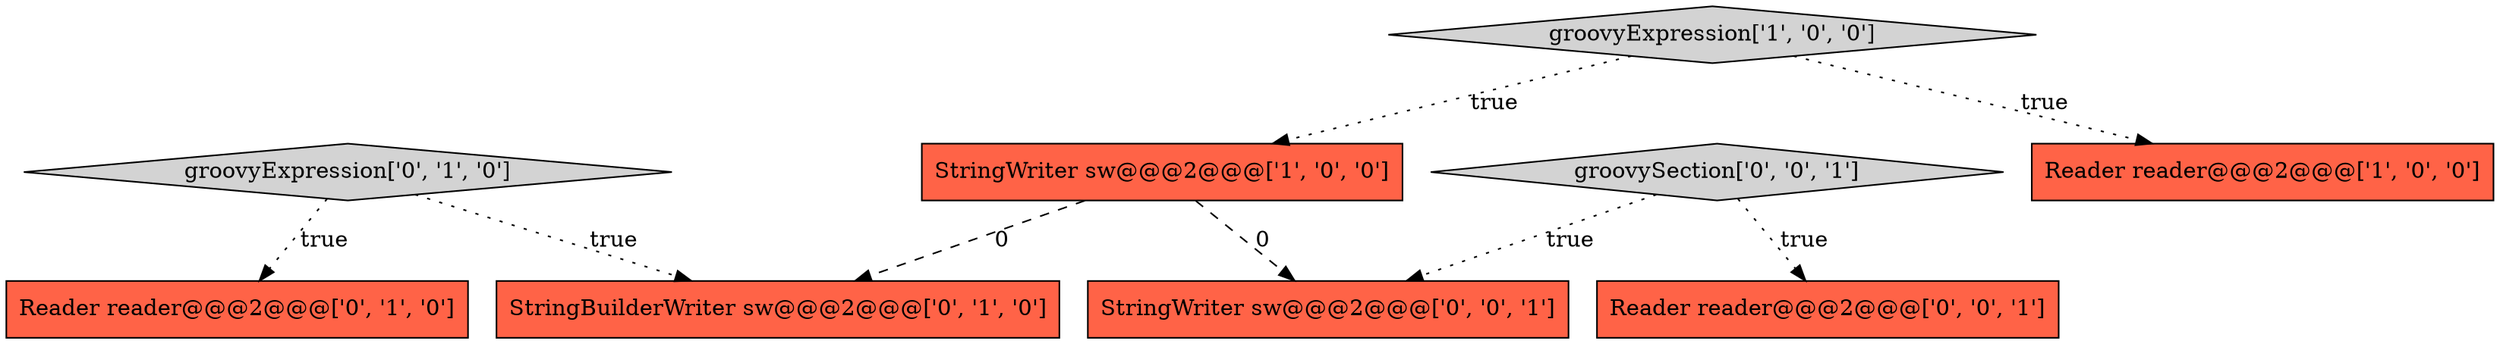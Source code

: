 digraph {
4 [style = filled, label = "StringBuilderWriter sw@@@2@@@['0', '1', '0']", fillcolor = tomato, shape = box image = "AAA1AAABBB2BBB"];
5 [style = filled, label = "groovyExpression['0', '1', '0']", fillcolor = lightgray, shape = diamond image = "AAA0AAABBB2BBB"];
8 [style = filled, label = "groovySection['0', '0', '1']", fillcolor = lightgray, shape = diamond image = "AAA0AAABBB3BBB"];
2 [style = filled, label = "StringWriter sw@@@2@@@['1', '0', '0']", fillcolor = tomato, shape = box image = "AAA1AAABBB1BBB"];
0 [style = filled, label = "groovyExpression['1', '0', '0']", fillcolor = lightgray, shape = diamond image = "AAA0AAABBB1BBB"];
7 [style = filled, label = "StringWriter sw@@@2@@@['0', '0', '1']", fillcolor = tomato, shape = box image = "AAA0AAABBB3BBB"];
3 [style = filled, label = "Reader reader@@@2@@@['0', '1', '0']", fillcolor = tomato, shape = box image = "AAA0AAABBB2BBB"];
1 [style = filled, label = "Reader reader@@@2@@@['1', '0', '0']", fillcolor = tomato, shape = box image = "AAA0AAABBB1BBB"];
6 [style = filled, label = "Reader reader@@@2@@@['0', '0', '1']", fillcolor = tomato, shape = box image = "AAA0AAABBB3BBB"];
8->7 [style = dotted, label="true"];
2->4 [style = dashed, label="0"];
0->2 [style = dotted, label="true"];
8->6 [style = dotted, label="true"];
5->3 [style = dotted, label="true"];
2->7 [style = dashed, label="0"];
5->4 [style = dotted, label="true"];
0->1 [style = dotted, label="true"];
}
